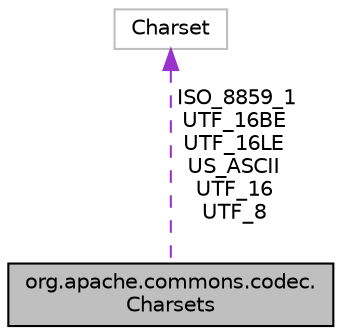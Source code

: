 digraph "org.apache.commons.codec.Charsets"
{
  edge [fontname="Helvetica",fontsize="10",labelfontname="Helvetica",labelfontsize="10"];
  node [fontname="Helvetica",fontsize="10",shape=record];
  Node1 [label="org.apache.commons.codec.\lCharsets",height=0.2,width=0.4,color="black", fillcolor="grey75", style="filled", fontcolor="black"];
  Node2 -> Node1 [dir="back",color="darkorchid3",fontsize="10",style="dashed",label=" ISO_8859_1\nUTF_16BE\nUTF_16LE\nUS_ASCII\nUTF_16\nUTF_8" ,fontname="Helvetica"];
  Node2 [label="Charset",height=0.2,width=0.4,color="grey75", fillcolor="white", style="filled"];
}
